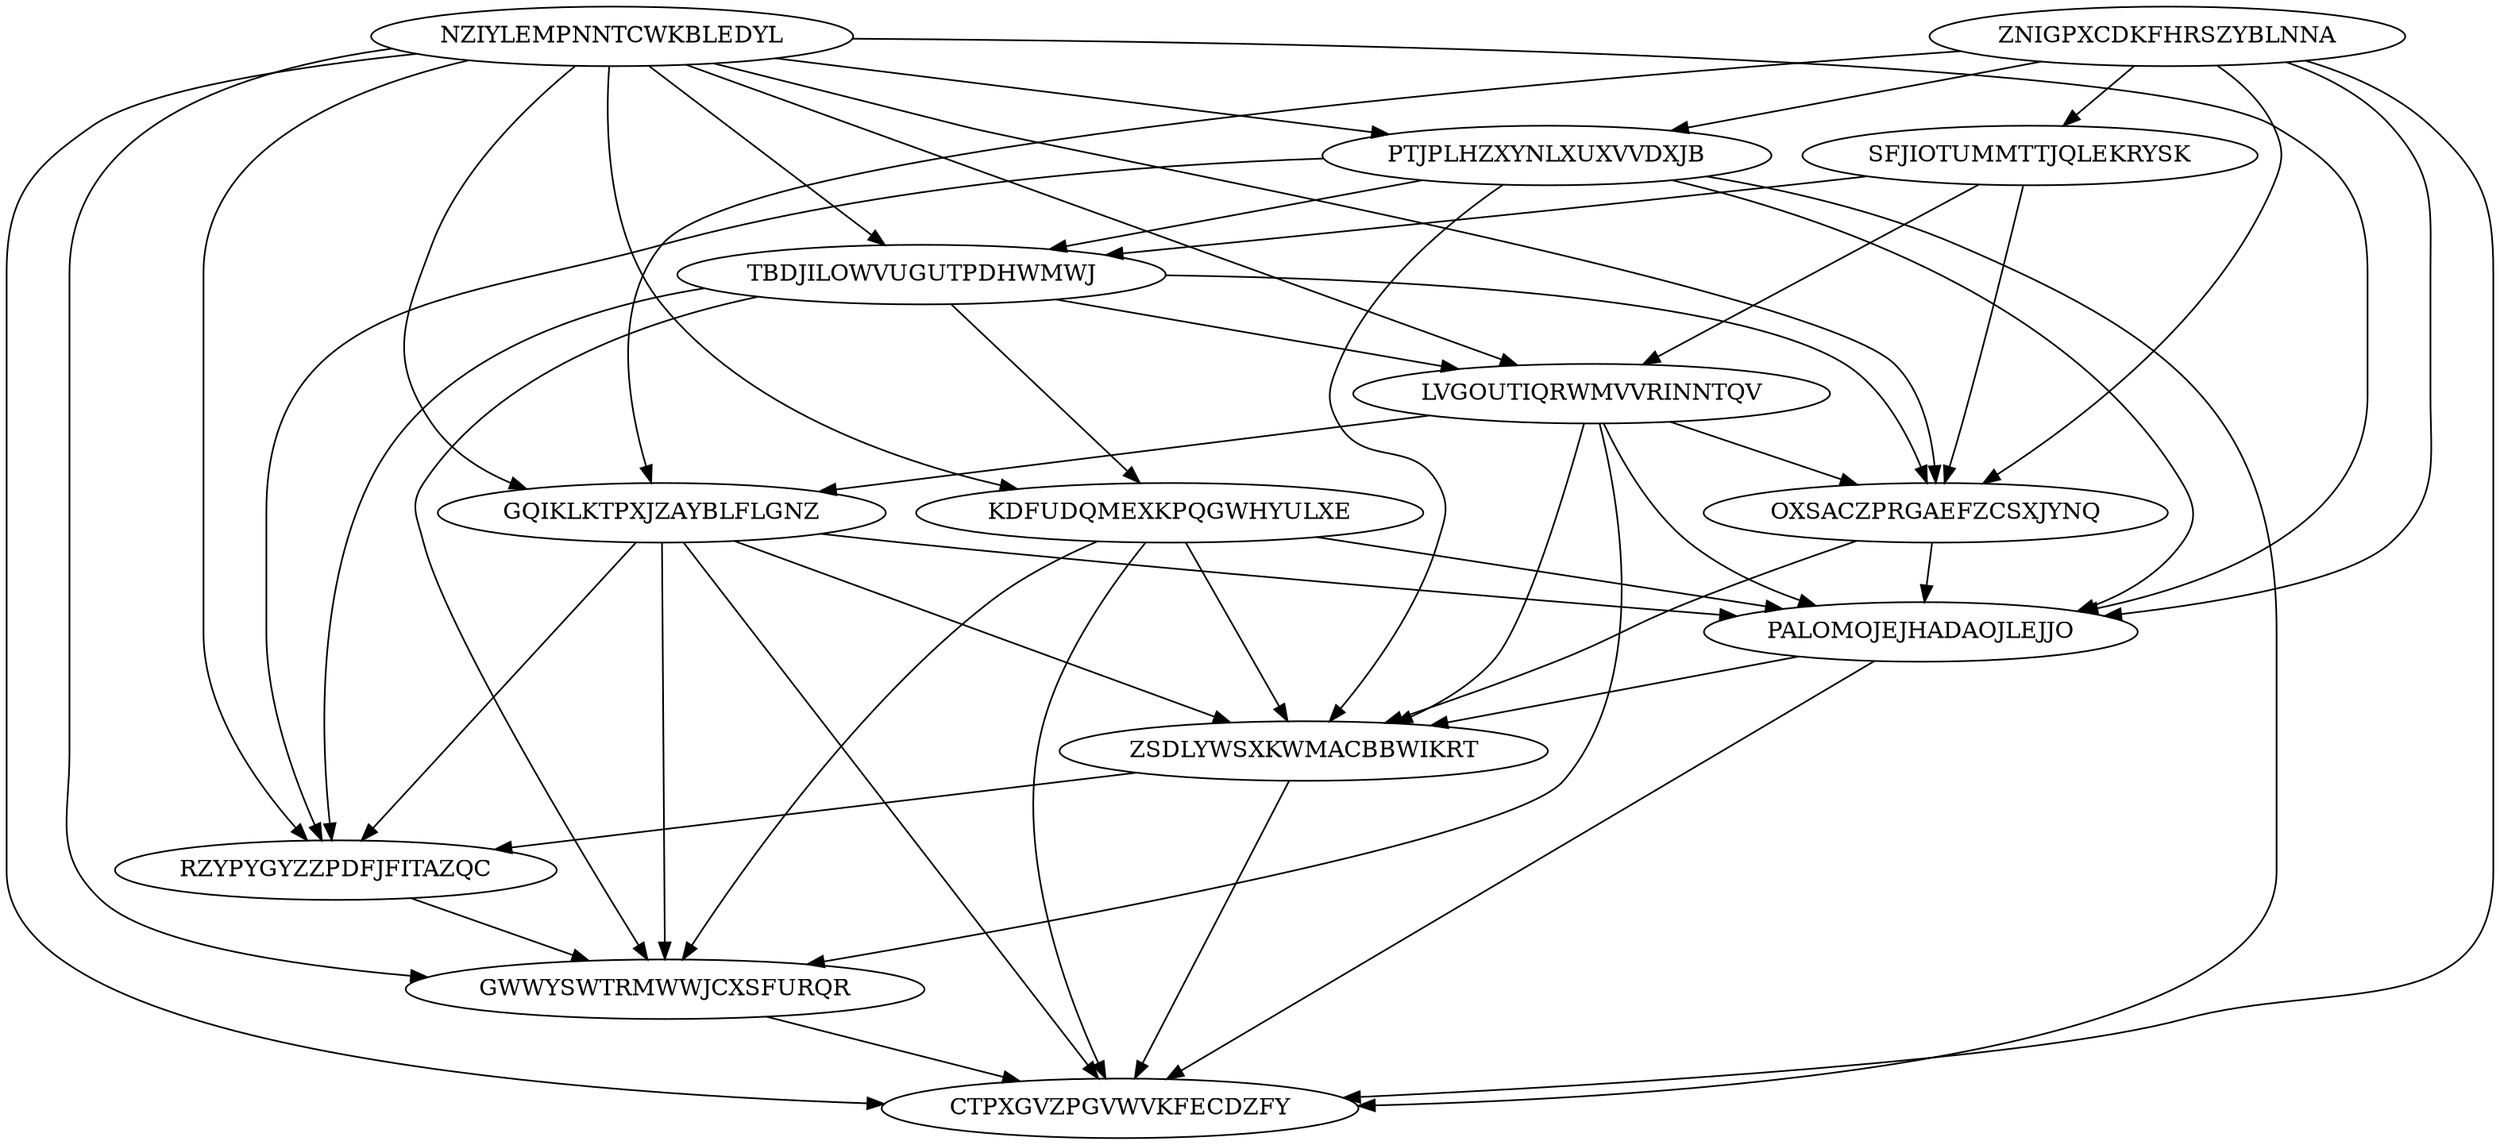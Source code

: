 digraph N14M51 {
	NZIYLEMPNNTCWKBLEDYL	[Weight=13];
	ZNIGPXCDKFHRSZYBLNNA	[Weight=11];
	SFJIOTUMMTTJQLEKRYSK	[Weight=14];
	PTJPLHZXYNLXUXVVDXJB	[Weight=18];
	TBDJILOWVUGUTPDHWMWJ	[Weight=20];
	LVGOUTIQRWMVVRINNTQV	[Weight=18];
	GQIKLKTPXJZAYBLFLGNZ	[Weight=17];
	OXSACZPRGAEFZCSXJYNQ	[Weight=19];
	KDFUDQMEXKPQGWHYULXE	[Weight=13];
	PALOMOJEJHADAOJLEJJO	[Weight=11];
	ZSDLYWSXKWMACBBWIKRT	[Weight=10];
	RZYPYGYZZPDFJFITAZQC	[Weight=19];
	GWWYSWTRMWWJCXSFURQR	[Weight=12];
	CTPXGVZPGVWVKFECDZFY	[Weight=13];
	NZIYLEMPNNTCWKBLEDYL -> PALOMOJEJHADAOJLEJJO [Weight=16];
	NZIYLEMPNNTCWKBLEDYL -> KDFUDQMEXKPQGWHYULXE [Weight=11];
	GQIKLKTPXJZAYBLFLGNZ -> RZYPYGYZZPDFJFITAZQC [Weight=10];
	KDFUDQMEXKPQGWHYULXE -> ZSDLYWSXKWMACBBWIKRT [Weight=10];
	RZYPYGYZZPDFJFITAZQC -> GWWYSWTRMWWJCXSFURQR [Weight=20];
	GQIKLKTPXJZAYBLFLGNZ -> CTPXGVZPGVWVKFECDZFY [Weight=19];
	KDFUDQMEXKPQGWHYULXE -> GWWYSWTRMWWJCXSFURQR [Weight=15];
	NZIYLEMPNNTCWKBLEDYL -> LVGOUTIQRWMVVRINNTQV [Weight=10];
	PALOMOJEJHADAOJLEJJO -> CTPXGVZPGVWVKFECDZFY [Weight=16];
	GQIKLKTPXJZAYBLFLGNZ -> ZSDLYWSXKWMACBBWIKRT [Weight=18];
	PTJPLHZXYNLXUXVVDXJB -> ZSDLYWSXKWMACBBWIKRT [Weight=16];
	GQIKLKTPXJZAYBLFLGNZ -> PALOMOJEJHADAOJLEJJO [Weight=10];
	TBDJILOWVUGUTPDHWMWJ -> RZYPYGYZZPDFJFITAZQC [Weight=10];
	TBDJILOWVUGUTPDHWMWJ -> OXSACZPRGAEFZCSXJYNQ [Weight=10];
	ZSDLYWSXKWMACBBWIKRT -> RZYPYGYZZPDFJFITAZQC [Weight=15];
	GWWYSWTRMWWJCXSFURQR -> CTPXGVZPGVWVKFECDZFY [Weight=14];
	PTJPLHZXYNLXUXVVDXJB -> CTPXGVZPGVWVKFECDZFY [Weight=17];
	LVGOUTIQRWMVVRINNTQV -> GWWYSWTRMWWJCXSFURQR [Weight=13];
	NZIYLEMPNNTCWKBLEDYL -> PTJPLHZXYNLXUXVVDXJB [Weight=16];
	ZNIGPXCDKFHRSZYBLNNA -> CTPXGVZPGVWVKFECDZFY [Weight=17];
	NZIYLEMPNNTCWKBLEDYL -> OXSACZPRGAEFZCSXJYNQ [Weight=11];
	KDFUDQMEXKPQGWHYULXE -> PALOMOJEJHADAOJLEJJO [Weight=15];
	ZNIGPXCDKFHRSZYBLNNA -> GQIKLKTPXJZAYBLFLGNZ [Weight=18];
	NZIYLEMPNNTCWKBLEDYL -> RZYPYGYZZPDFJFITAZQC [Weight=11];
	PTJPLHZXYNLXUXVVDXJB -> PALOMOJEJHADAOJLEJJO [Weight=15];
	SFJIOTUMMTTJQLEKRYSK -> LVGOUTIQRWMVVRINNTQV [Weight=20];
	NZIYLEMPNNTCWKBLEDYL -> TBDJILOWVUGUTPDHWMWJ [Weight=20];
	LVGOUTIQRWMVVRINNTQV -> ZSDLYWSXKWMACBBWIKRT [Weight=19];
	ZNIGPXCDKFHRSZYBLNNA -> OXSACZPRGAEFZCSXJYNQ [Weight=12];
	PTJPLHZXYNLXUXVVDXJB -> RZYPYGYZZPDFJFITAZQC [Weight=14];
	KDFUDQMEXKPQGWHYULXE -> CTPXGVZPGVWVKFECDZFY [Weight=12];
	ZNIGPXCDKFHRSZYBLNNA -> PALOMOJEJHADAOJLEJJO [Weight=18];
	NZIYLEMPNNTCWKBLEDYL -> CTPXGVZPGVWVKFECDZFY [Weight=17];
	LVGOUTIQRWMVVRINNTQV -> OXSACZPRGAEFZCSXJYNQ [Weight=13];
	PTJPLHZXYNLXUXVVDXJB -> TBDJILOWVUGUTPDHWMWJ [Weight=17];
	OXSACZPRGAEFZCSXJYNQ -> ZSDLYWSXKWMACBBWIKRT [Weight=10];
	SFJIOTUMMTTJQLEKRYSK -> OXSACZPRGAEFZCSXJYNQ [Weight=16];
	ZNIGPXCDKFHRSZYBLNNA -> PTJPLHZXYNLXUXVVDXJB [Weight=17];
	TBDJILOWVUGUTPDHWMWJ -> GWWYSWTRMWWJCXSFURQR [Weight=12];
	NZIYLEMPNNTCWKBLEDYL -> GQIKLKTPXJZAYBLFLGNZ [Weight=16];
	SFJIOTUMMTTJQLEKRYSK -> TBDJILOWVUGUTPDHWMWJ [Weight=14];
	TBDJILOWVUGUTPDHWMWJ -> KDFUDQMEXKPQGWHYULXE [Weight=13];
	GQIKLKTPXJZAYBLFLGNZ -> GWWYSWTRMWWJCXSFURQR [Weight=16];
	TBDJILOWVUGUTPDHWMWJ -> LVGOUTIQRWMVVRINNTQV [Weight=10];
	PALOMOJEJHADAOJLEJJO -> ZSDLYWSXKWMACBBWIKRT [Weight=10];
	OXSACZPRGAEFZCSXJYNQ -> PALOMOJEJHADAOJLEJJO [Weight=16];
	NZIYLEMPNNTCWKBLEDYL -> GWWYSWTRMWWJCXSFURQR [Weight=11];
	ZNIGPXCDKFHRSZYBLNNA -> SFJIOTUMMTTJQLEKRYSK [Weight=17];
	ZSDLYWSXKWMACBBWIKRT -> CTPXGVZPGVWVKFECDZFY [Weight=10];
	LVGOUTIQRWMVVRINNTQV -> PALOMOJEJHADAOJLEJJO [Weight=18];
	LVGOUTIQRWMVVRINNTQV -> GQIKLKTPXJZAYBLFLGNZ [Weight=20];
}
